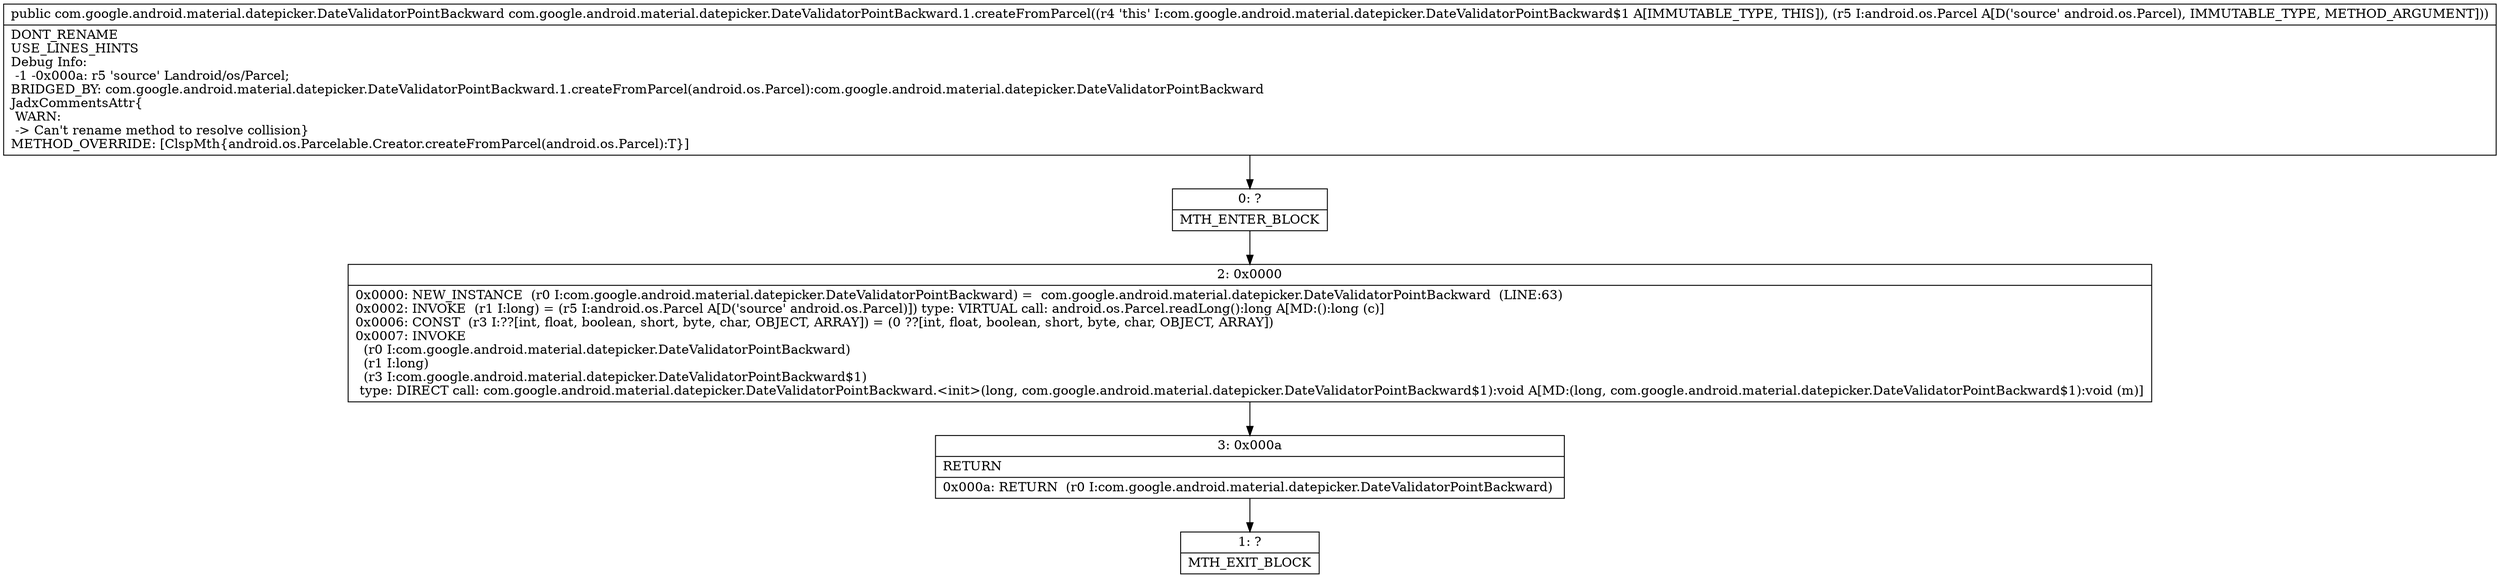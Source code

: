 digraph "CFG forcom.google.android.material.datepicker.DateValidatorPointBackward.1.createFromParcel(Landroid\/os\/Parcel;)Lcom\/google\/android\/material\/datepicker\/DateValidatorPointBackward;" {
Node_0 [shape=record,label="{0\:\ ?|MTH_ENTER_BLOCK\l}"];
Node_2 [shape=record,label="{2\:\ 0x0000|0x0000: NEW_INSTANCE  (r0 I:com.google.android.material.datepicker.DateValidatorPointBackward) =  com.google.android.material.datepicker.DateValidatorPointBackward  (LINE:63)\l0x0002: INVOKE  (r1 I:long) = (r5 I:android.os.Parcel A[D('source' android.os.Parcel)]) type: VIRTUAL call: android.os.Parcel.readLong():long A[MD:():long (c)]\l0x0006: CONST  (r3 I:??[int, float, boolean, short, byte, char, OBJECT, ARRAY]) = (0 ??[int, float, boolean, short, byte, char, OBJECT, ARRAY]) \l0x0007: INVOKE  \l  (r0 I:com.google.android.material.datepicker.DateValidatorPointBackward)\l  (r1 I:long)\l  (r3 I:com.google.android.material.datepicker.DateValidatorPointBackward$1)\l type: DIRECT call: com.google.android.material.datepicker.DateValidatorPointBackward.\<init\>(long, com.google.android.material.datepicker.DateValidatorPointBackward$1):void A[MD:(long, com.google.android.material.datepicker.DateValidatorPointBackward$1):void (m)]\l}"];
Node_3 [shape=record,label="{3\:\ 0x000a|RETURN\l|0x000a: RETURN  (r0 I:com.google.android.material.datepicker.DateValidatorPointBackward) \l}"];
Node_1 [shape=record,label="{1\:\ ?|MTH_EXIT_BLOCK\l}"];
MethodNode[shape=record,label="{public com.google.android.material.datepicker.DateValidatorPointBackward com.google.android.material.datepicker.DateValidatorPointBackward.1.createFromParcel((r4 'this' I:com.google.android.material.datepicker.DateValidatorPointBackward$1 A[IMMUTABLE_TYPE, THIS]), (r5 I:android.os.Parcel A[D('source' android.os.Parcel), IMMUTABLE_TYPE, METHOD_ARGUMENT]))  | DONT_RENAME\lUSE_LINES_HINTS\lDebug Info:\l  \-1 \-0x000a: r5 'source' Landroid\/os\/Parcel;\lBRIDGED_BY: com.google.android.material.datepicker.DateValidatorPointBackward.1.createFromParcel(android.os.Parcel):com.google.android.material.datepicker.DateValidatorPointBackward\lJadxCommentsAttr\{\l WARN: \l \-\> Can't rename method to resolve collision\}\lMETHOD_OVERRIDE: [ClspMth\{android.os.Parcelable.Creator.createFromParcel(android.os.Parcel):T\}]\l}"];
MethodNode -> Node_0;Node_0 -> Node_2;
Node_2 -> Node_3;
Node_3 -> Node_1;
}


